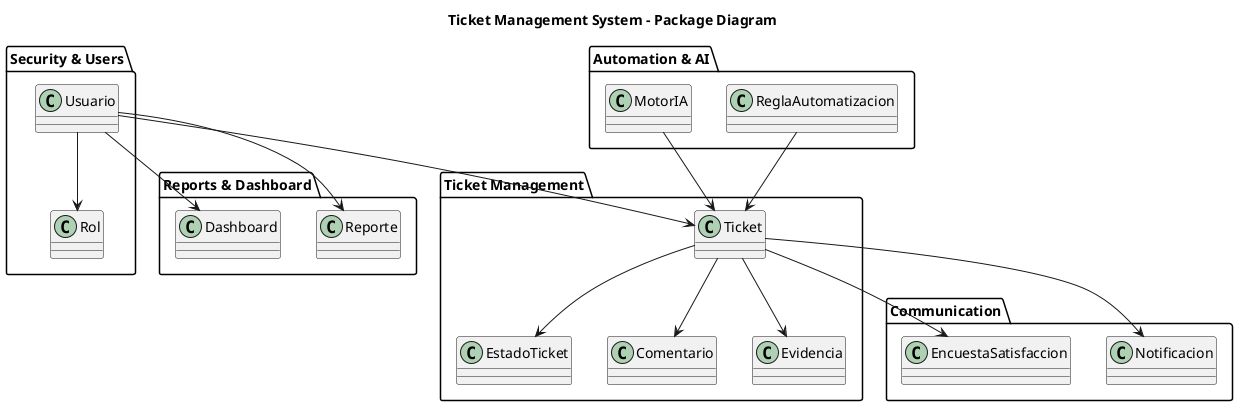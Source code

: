 @startuml
title Ticket Management System - Package Diagram

' ==== Paquete de Seguridad y Usuarios ====
package "Security & Users" {
  class Usuario
  class Rol
}

' ==== Paquete de Gestión de Tickets ====
package "Ticket Management" {
  class Ticket
  class EstadoTicket
  class Comentario
  class Evidencia
}

' ==== Paquete de Comunicación ====
package "Communication" {
  class Notificacion
  class EncuestaSatisfaccion
}

' ==== Paquete de Reportes y Panel ====
package "Reports & Dashboard" {
  class Reporte
  class Dashboard
}

' ==== Paquete de Automatización e IA ====
package "Automation & AI" {
  class ReglaAutomatizacion
  class MotorIA
}

' ==== RELACIONES ENTRE PAQUETES ====
Usuario --> Rol
Usuario --> Ticket
Ticket --> EstadoTicket
Ticket --> Comentario
Ticket --> Evidencia
Ticket --> Notificacion
Ticket --> EncuestaSatisfaccion

Usuario --> Reporte
Usuario --> Dashboard

MotorIA --> Ticket
ReglaAutomatizacion --> Ticket
@enduml

